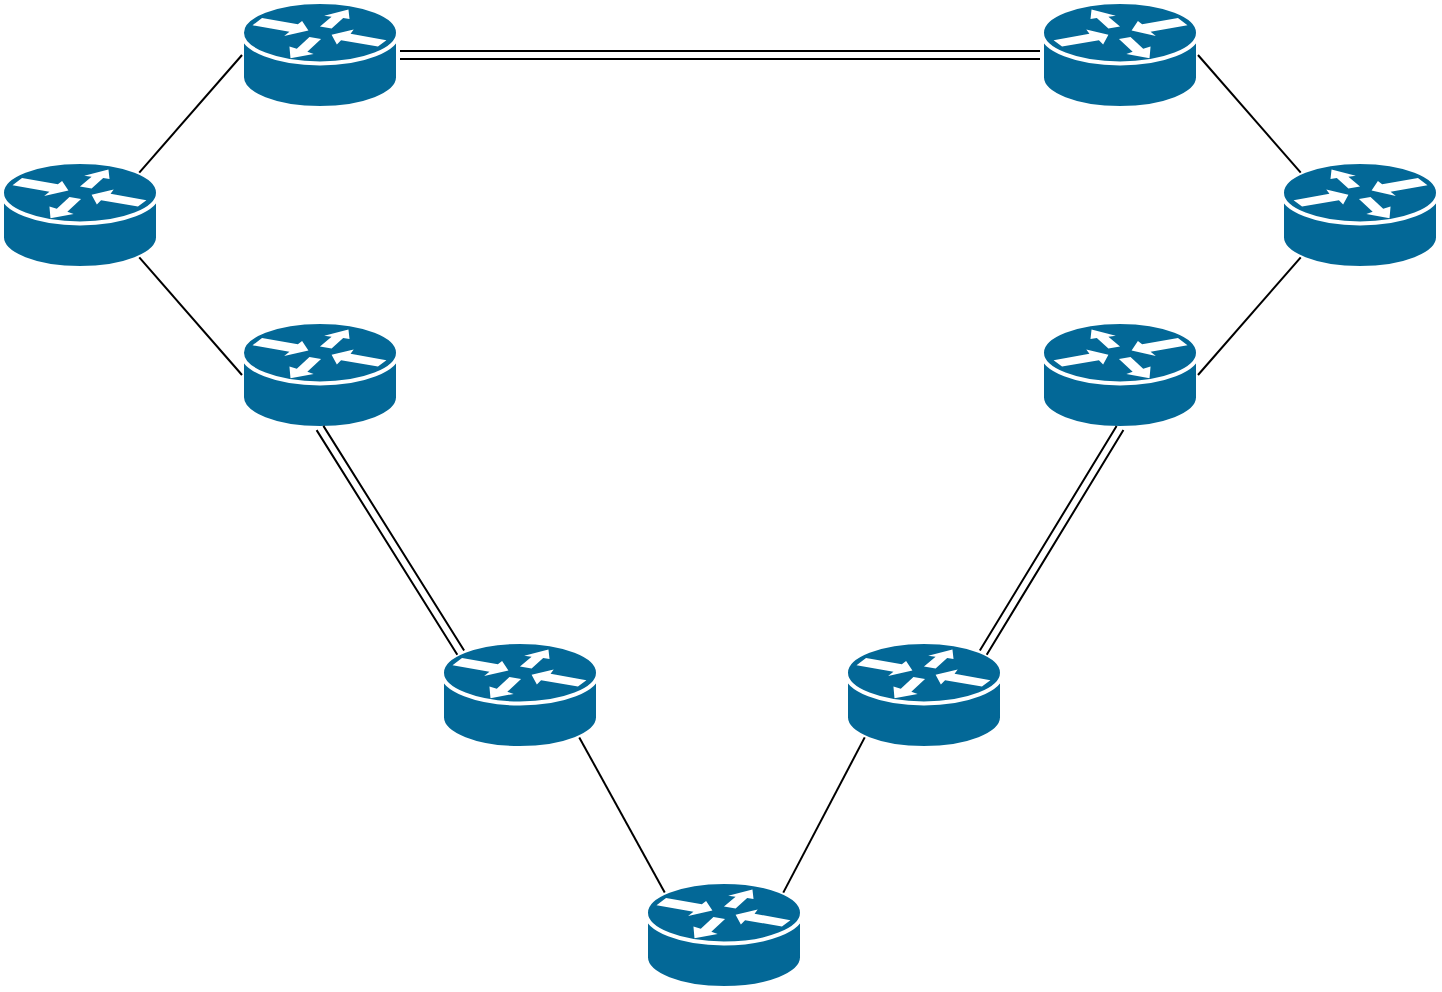 <mxfile version="22.1.11" type="github">
  <diagram name="Page-1" id="g4gm5gnGPgdy_71Fz9E6">
    <mxGraphModel dx="1050" dy="539" grid="1" gridSize="10" guides="1" tooltips="1" connect="1" arrows="1" fold="1" page="1" pageScale="1" pageWidth="827" pageHeight="1169" math="0" shadow="0">
      <root>
        <mxCell id="0" />
        <mxCell id="1" parent="0" />
        <mxCell id="iUcQiUfxktG9Ryg0rw_d-1" value="" style="shape=mxgraph.cisco.routers.router;sketch=0;html=1;pointerEvents=1;dashed=0;fillColor=#036897;strokeColor=#ffffff;strokeWidth=2;verticalLabelPosition=bottom;verticalAlign=top;align=center;outlineConnect=0;" vertex="1" parent="1">
          <mxGeometry x="80" y="120" width="78" height="53" as="geometry" />
        </mxCell>
        <mxCell id="iUcQiUfxktG9Ryg0rw_d-20" style="rounded=0;orthogonalLoop=1;jettySize=auto;html=1;exitX=1;exitY=0.5;exitDx=0;exitDy=0;exitPerimeter=0;endArrow=none;endFill=0;shape=link;" edge="1" parent="1" source="iUcQiUfxktG9Ryg0rw_d-2" target="iUcQiUfxktG9Ryg0rw_d-9">
          <mxGeometry relative="1" as="geometry" />
        </mxCell>
        <mxCell id="iUcQiUfxktG9Ryg0rw_d-2" value="" style="shape=mxgraph.cisco.routers.router;sketch=0;html=1;pointerEvents=1;dashed=0;fillColor=#036897;strokeColor=#ffffff;strokeWidth=2;verticalLabelPosition=bottom;verticalAlign=top;align=center;outlineConnect=0;" vertex="1" parent="1">
          <mxGeometry x="200" y="40" width="78" height="53" as="geometry" />
        </mxCell>
        <mxCell id="iUcQiUfxktG9Ryg0rw_d-3" value="" style="shape=mxgraph.cisco.routers.router;sketch=0;html=1;pointerEvents=1;dashed=0;fillColor=#036897;strokeColor=#ffffff;strokeWidth=2;verticalLabelPosition=bottom;verticalAlign=top;align=center;outlineConnect=0;" vertex="1" parent="1">
          <mxGeometry x="200" y="200" width="78" height="53" as="geometry" />
        </mxCell>
        <mxCell id="iUcQiUfxktG9Ryg0rw_d-5" style="rounded=0;orthogonalLoop=1;jettySize=auto;html=1;exitX=0.88;exitY=0.9;exitDx=0;exitDy=0;exitPerimeter=0;entryX=0;entryY=0.5;entryDx=0;entryDy=0;entryPerimeter=0;endArrow=none;endFill=0;" edge="1" parent="1" source="iUcQiUfxktG9Ryg0rw_d-1" target="iUcQiUfxktG9Ryg0rw_d-3">
          <mxGeometry relative="1" as="geometry" />
        </mxCell>
        <mxCell id="iUcQiUfxktG9Ryg0rw_d-7" style="rounded=0;orthogonalLoop=1;jettySize=auto;html=1;exitX=0.88;exitY=0.1;exitDx=0;exitDy=0;exitPerimeter=0;entryX=0;entryY=0.5;entryDx=0;entryDy=0;entryPerimeter=0;endArrow=none;endFill=0;" edge="1" parent="1" source="iUcQiUfxktG9Ryg0rw_d-1" target="iUcQiUfxktG9Ryg0rw_d-2">
          <mxGeometry relative="1" as="geometry" />
        </mxCell>
        <mxCell id="iUcQiUfxktG9Ryg0rw_d-8" value="" style="shape=mxgraph.cisco.routers.router;sketch=0;html=1;pointerEvents=1;dashed=0;fillColor=#036897;strokeColor=#ffffff;strokeWidth=2;verticalLabelPosition=bottom;verticalAlign=top;align=center;outlineConnect=0;flipH=1;flipV=0;" vertex="1" parent="1">
          <mxGeometry x="720" y="120" width="78" height="53" as="geometry" />
        </mxCell>
        <mxCell id="iUcQiUfxktG9Ryg0rw_d-9" value="" style="shape=mxgraph.cisco.routers.router;sketch=0;html=1;pointerEvents=1;dashed=0;fillColor=#036897;strokeColor=#ffffff;strokeWidth=2;verticalLabelPosition=bottom;verticalAlign=top;align=center;outlineConnect=0;flipH=1;flipV=0;" vertex="1" parent="1">
          <mxGeometry x="600" y="40" width="78" height="53" as="geometry" />
        </mxCell>
        <mxCell id="iUcQiUfxktG9Ryg0rw_d-10" value="" style="shape=mxgraph.cisco.routers.router;sketch=0;html=1;pointerEvents=1;dashed=0;fillColor=#036897;strokeColor=#ffffff;strokeWidth=2;verticalLabelPosition=bottom;verticalAlign=top;align=center;outlineConnect=0;flipH=1;flipV=0;" vertex="1" parent="1">
          <mxGeometry x="600" y="200" width="78" height="53" as="geometry" />
        </mxCell>
        <mxCell id="iUcQiUfxktG9Ryg0rw_d-11" style="rounded=0;orthogonalLoop=1;jettySize=auto;html=1;exitX=0.88;exitY=0.9;exitDx=0;exitDy=0;exitPerimeter=0;entryX=0;entryY=0.5;entryDx=0;entryDy=0;entryPerimeter=0;endArrow=none;endFill=0;" edge="1" parent="1" source="iUcQiUfxktG9Ryg0rw_d-8" target="iUcQiUfxktG9Ryg0rw_d-10">
          <mxGeometry relative="1" as="geometry" />
        </mxCell>
        <mxCell id="iUcQiUfxktG9Ryg0rw_d-12" style="rounded=0;orthogonalLoop=1;jettySize=auto;html=1;exitX=0.88;exitY=0.1;exitDx=0;exitDy=0;exitPerimeter=0;entryX=0;entryY=0.5;entryDx=0;entryDy=0;entryPerimeter=0;endArrow=none;endFill=0;" edge="1" parent="1" source="iUcQiUfxktG9Ryg0rw_d-8" target="iUcQiUfxktG9Ryg0rw_d-9">
          <mxGeometry relative="1" as="geometry" />
        </mxCell>
        <mxCell id="iUcQiUfxktG9Ryg0rw_d-13" value="" style="shape=mxgraph.cisco.routers.router;sketch=0;html=1;pointerEvents=1;dashed=0;fillColor=#036897;strokeColor=#ffffff;strokeWidth=2;verticalLabelPosition=bottom;verticalAlign=top;align=center;outlineConnect=0;" vertex="1" parent="1">
          <mxGeometry x="300" y="360" width="78" height="53" as="geometry" />
        </mxCell>
        <mxCell id="iUcQiUfxktG9Ryg0rw_d-14" value="" style="shape=mxgraph.cisco.routers.router;sketch=0;html=1;pointerEvents=1;dashed=0;fillColor=#036897;strokeColor=#ffffff;strokeWidth=2;verticalLabelPosition=bottom;verticalAlign=top;align=center;outlineConnect=0;" vertex="1" parent="1">
          <mxGeometry x="502" y="360" width="78" height="53" as="geometry" />
        </mxCell>
        <mxCell id="iUcQiUfxktG9Ryg0rw_d-15" value="" style="shape=mxgraph.cisco.routers.router;sketch=0;html=1;pointerEvents=1;dashed=0;fillColor=#036897;strokeColor=#ffffff;strokeWidth=2;verticalLabelPosition=bottom;verticalAlign=top;align=center;outlineConnect=0;" vertex="1" parent="1">
          <mxGeometry x="402" y="480" width="78" height="53" as="geometry" />
        </mxCell>
        <mxCell id="iUcQiUfxktG9Ryg0rw_d-16" style="rounded=0;orthogonalLoop=1;jettySize=auto;html=1;exitX=0.88;exitY=0.9;exitDx=0;exitDy=0;exitPerimeter=0;entryX=0.12;entryY=0.1;entryDx=0;entryDy=0;entryPerimeter=0;endArrow=none;endFill=0;" edge="1" parent="1" source="iUcQiUfxktG9Ryg0rw_d-13" target="iUcQiUfxktG9Ryg0rw_d-15">
          <mxGeometry relative="1" as="geometry" />
        </mxCell>
        <mxCell id="iUcQiUfxktG9Ryg0rw_d-17" style="rounded=0;orthogonalLoop=1;jettySize=auto;html=1;exitX=0.12;exitY=0.9;exitDx=0;exitDy=0;exitPerimeter=0;entryX=0.88;entryY=0.1;entryDx=0;entryDy=0;entryPerimeter=0;endArrow=none;endFill=0;" edge="1" parent="1" source="iUcQiUfxktG9Ryg0rw_d-14" target="iUcQiUfxktG9Ryg0rw_d-15">
          <mxGeometry relative="1" as="geometry" />
        </mxCell>
        <mxCell id="iUcQiUfxktG9Ryg0rw_d-18" style="rounded=0;orthogonalLoop=1;jettySize=auto;html=1;exitX=0.5;exitY=1;exitDx=0;exitDy=0;exitPerimeter=0;entryX=0.12;entryY=0.1;entryDx=0;entryDy=0;entryPerimeter=0;endArrow=none;endFill=0;shape=link;" edge="1" parent="1" source="iUcQiUfxktG9Ryg0rw_d-3" target="iUcQiUfxktG9Ryg0rw_d-13">
          <mxGeometry relative="1" as="geometry" />
        </mxCell>
        <mxCell id="iUcQiUfxktG9Ryg0rw_d-19" style="rounded=0;orthogonalLoop=1;jettySize=auto;html=1;exitX=0.5;exitY=1;exitDx=0;exitDy=0;exitPerimeter=0;entryX=0.88;entryY=0.1;entryDx=0;entryDy=0;entryPerimeter=0;endArrow=none;endFill=0;shape=link;" edge="1" parent="1" source="iUcQiUfxktG9Ryg0rw_d-10" target="iUcQiUfxktG9Ryg0rw_d-14">
          <mxGeometry relative="1" as="geometry" />
        </mxCell>
      </root>
    </mxGraphModel>
  </diagram>
</mxfile>
